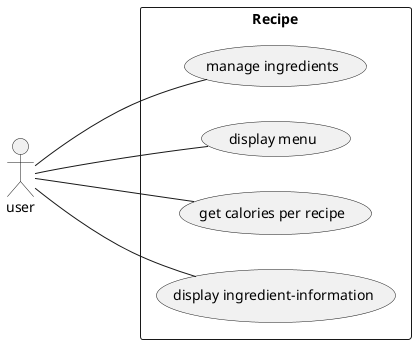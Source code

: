 @startuml
left to right direction
Rectangle Recipe {
usecase "get calories per recipe" as UC1
usecase "manage ingredients" as UC2
usecase "display menu" as UC3
usecase "display ingredient-information" as UC4
}
user --- UC1
user - UC2
user - UC3
user --- UC4
@enduml